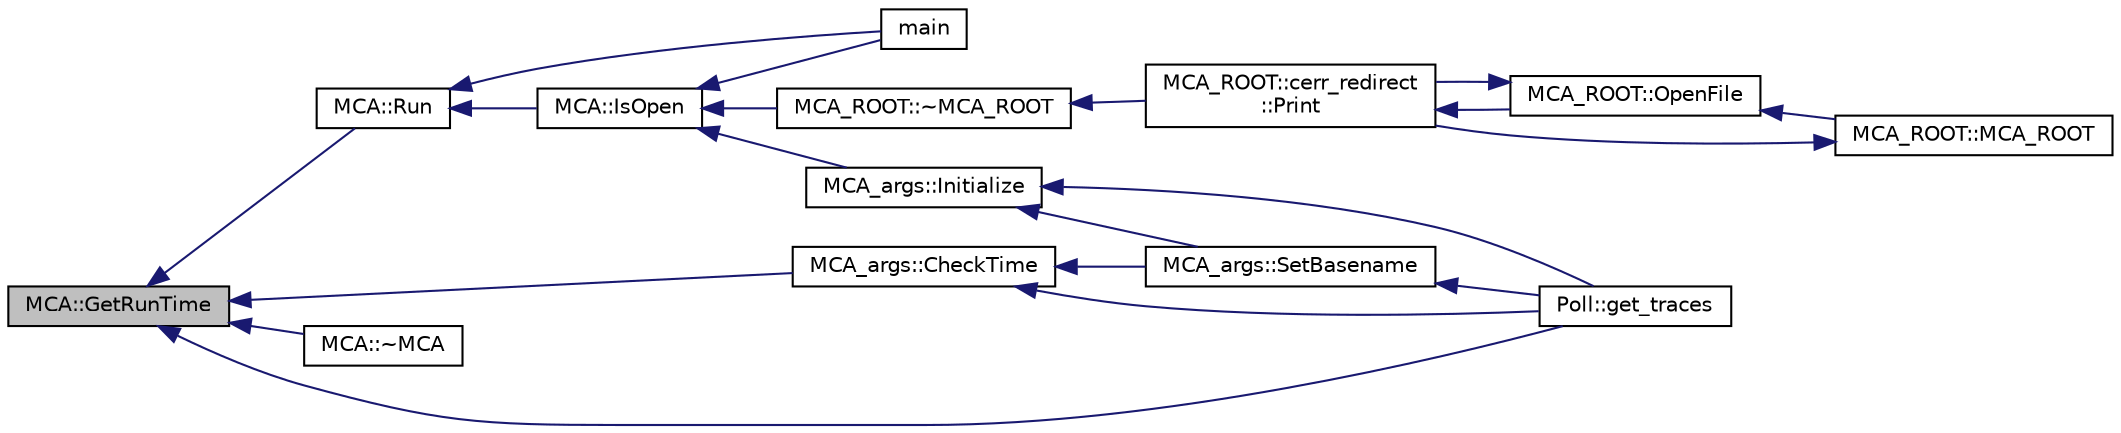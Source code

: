 digraph "MCA::GetRunTime"
{
  edge [fontname="Helvetica",fontsize="10",labelfontname="Helvetica",labelfontsize="10"];
  node [fontname="Helvetica",fontsize="10",shape=record];
  rankdir="LR";
  Node1 [label="MCA::GetRunTime",height=0.2,width=0.4,color="black", fillcolor="grey75", style="filled", fontcolor="black"];
  Node1 -> Node2 [dir="back",color="midnightblue",fontsize="10",style="solid",fontname="Helvetica"];
  Node2 [label="MCA::Run",height=0.2,width=0.4,color="black", fillcolor="white", style="filled",URL="$d4/def/class_m_c_a.html#ae638fbf7cf9c8dc94e1392095ada6686",tooltip="Start the MCA running. "];
  Node2 -> Node3 [dir="back",color="midnightblue",fontsize="10",style="solid",fontname="Helvetica"];
  Node3 [label="MCA::IsOpen",height=0.2,width=0.4,color="black", fillcolor="white", style="filled",URL="$d4/def/class_m_c_a.html#a9ec349ada510437c6a7b629aa8289987",tooltip="Check if the histogram construction was successful. "];
  Node3 -> Node4 [dir="back",color="midnightblue",fontsize="10",style="solid",fontname="Helvetica"];
  Node4 [label="main",height=0.2,width=0.4,color="black", fillcolor="white", style="filled",URL="$da/d35/_m_c_a__exec_8cpp.html#a0ddf1224851353fc92bfbff6f499fa97"];
  Node3 -> Node5 [dir="back",color="midnightblue",fontsize="10",style="solid",fontname="Helvetica"];
  Node5 [label="MCA_ROOT::~MCA_ROOT",height=0.2,width=0.4,color="black", fillcolor="white", style="filled",URL="$dc/d85/class_m_c_a___r_o_o_t.html#a2b525e12723d18f5072632560c39ec78",tooltip="Defaul destructor. "];
  Node5 -> Node6 [dir="back",color="midnightblue",fontsize="10",style="solid",fontname="Helvetica"];
  Node6 [label="MCA_ROOT::cerr_redirect\l::Print",height=0.2,width=0.4,color="black", fillcolor="white", style="filled",URL="$de/dc5/class_m_c_a___r_o_o_t_1_1cerr__redirect.html#a824ff8d72f4ec2b98b485594c8608a10"];
  Node6 -> Node7 [dir="back",color="midnightblue",fontsize="10",style="solid",fontname="Helvetica"];
  Node7 [label="MCA_ROOT::OpenFile",height=0.2,width=0.4,color="black", fillcolor="white", style="filled",URL="$dc/d85/class_m_c_a___r_o_o_t.html#a2eb995cbd14ca173fcd5626395699033",tooltip="Abstract method to open a storage file. "];
  Node7 -> Node8 [dir="back",color="midnightblue",fontsize="10",style="solid",fontname="Helvetica"];
  Node8 [label="MCA_ROOT::MCA_ROOT",height=0.2,width=0.4,color="black", fillcolor="white", style="filled",URL="$dc/d85/class_m_c_a___r_o_o_t.html#af793158b400b3b6fd377c5e4fc1ff530",tooltip="Default constructor. "];
  Node8 -> Node6 [dir="back",color="midnightblue",fontsize="10",style="solid",fontname="Helvetica"];
  Node7 -> Node6 [dir="back",color="midnightblue",fontsize="10",style="solid",fontname="Helvetica"];
  Node3 -> Node9 [dir="back",color="midnightblue",fontsize="10",style="solid",fontname="Helvetica"];
  Node9 [label="MCA_args::Initialize",height=0.2,width=0.4,color="black", fillcolor="white", style="filled",URL="$d3/d7b/class_m_c_a__args.html#a23bf88ff490adb631bbafef3c4bc18e0"];
  Node9 -> Node10 [dir="back",color="midnightblue",fontsize="10",style="solid",fontname="Helvetica"];
  Node10 [label="Poll::get_traces",height=0.2,width=0.4,color="black", fillcolor="white", style="filled",URL="$d6/db0/class_poll.html#a7bc77d04169be53d1a3553e0a55932d6",tooltip="Acquire raw traces from a pixie module. "];
  Node9 -> Node11 [dir="back",color="midnightblue",fontsize="10",style="solid",fontname="Helvetica"];
  Node11 [label="MCA_args::SetBasename",height=0.2,width=0.4,color="black", fillcolor="white", style="filled",URL="$d3/d7b/class_m_c_a__args.html#a5308bd7d0b4afde97322e8c0cde07dc9"];
  Node11 -> Node10 [dir="back",color="midnightblue",fontsize="10",style="solid",fontname="Helvetica"];
  Node2 -> Node4 [dir="back",color="midnightblue",fontsize="10",style="solid",fontname="Helvetica"];
  Node1 -> Node12 [dir="back",color="midnightblue",fontsize="10",style="solid",fontname="Helvetica"];
  Node12 [label="MCA::~MCA",height=0.2,width=0.4,color="black", fillcolor="white", style="filled",URL="$d4/def/class_m_c_a.html#a1f1940c1277990555ecc99749cb5f68a",tooltip="Default destructor. "];
  Node1 -> Node13 [dir="back",color="midnightblue",fontsize="10",style="solid",fontname="Helvetica"];
  Node13 [label="MCA_args::CheckTime",height=0.2,width=0.4,color="black", fillcolor="white", style="filled",URL="$d3/d7b/class_m_c_a__args.html#ae1d2213225c63ad5272d50134f9a26c9"];
  Node13 -> Node10 [dir="back",color="midnightblue",fontsize="10",style="solid",fontname="Helvetica"];
  Node13 -> Node11 [dir="back",color="midnightblue",fontsize="10",style="solid",fontname="Helvetica"];
  Node1 -> Node10 [dir="back",color="midnightblue",fontsize="10",style="solid",fontname="Helvetica"];
}
